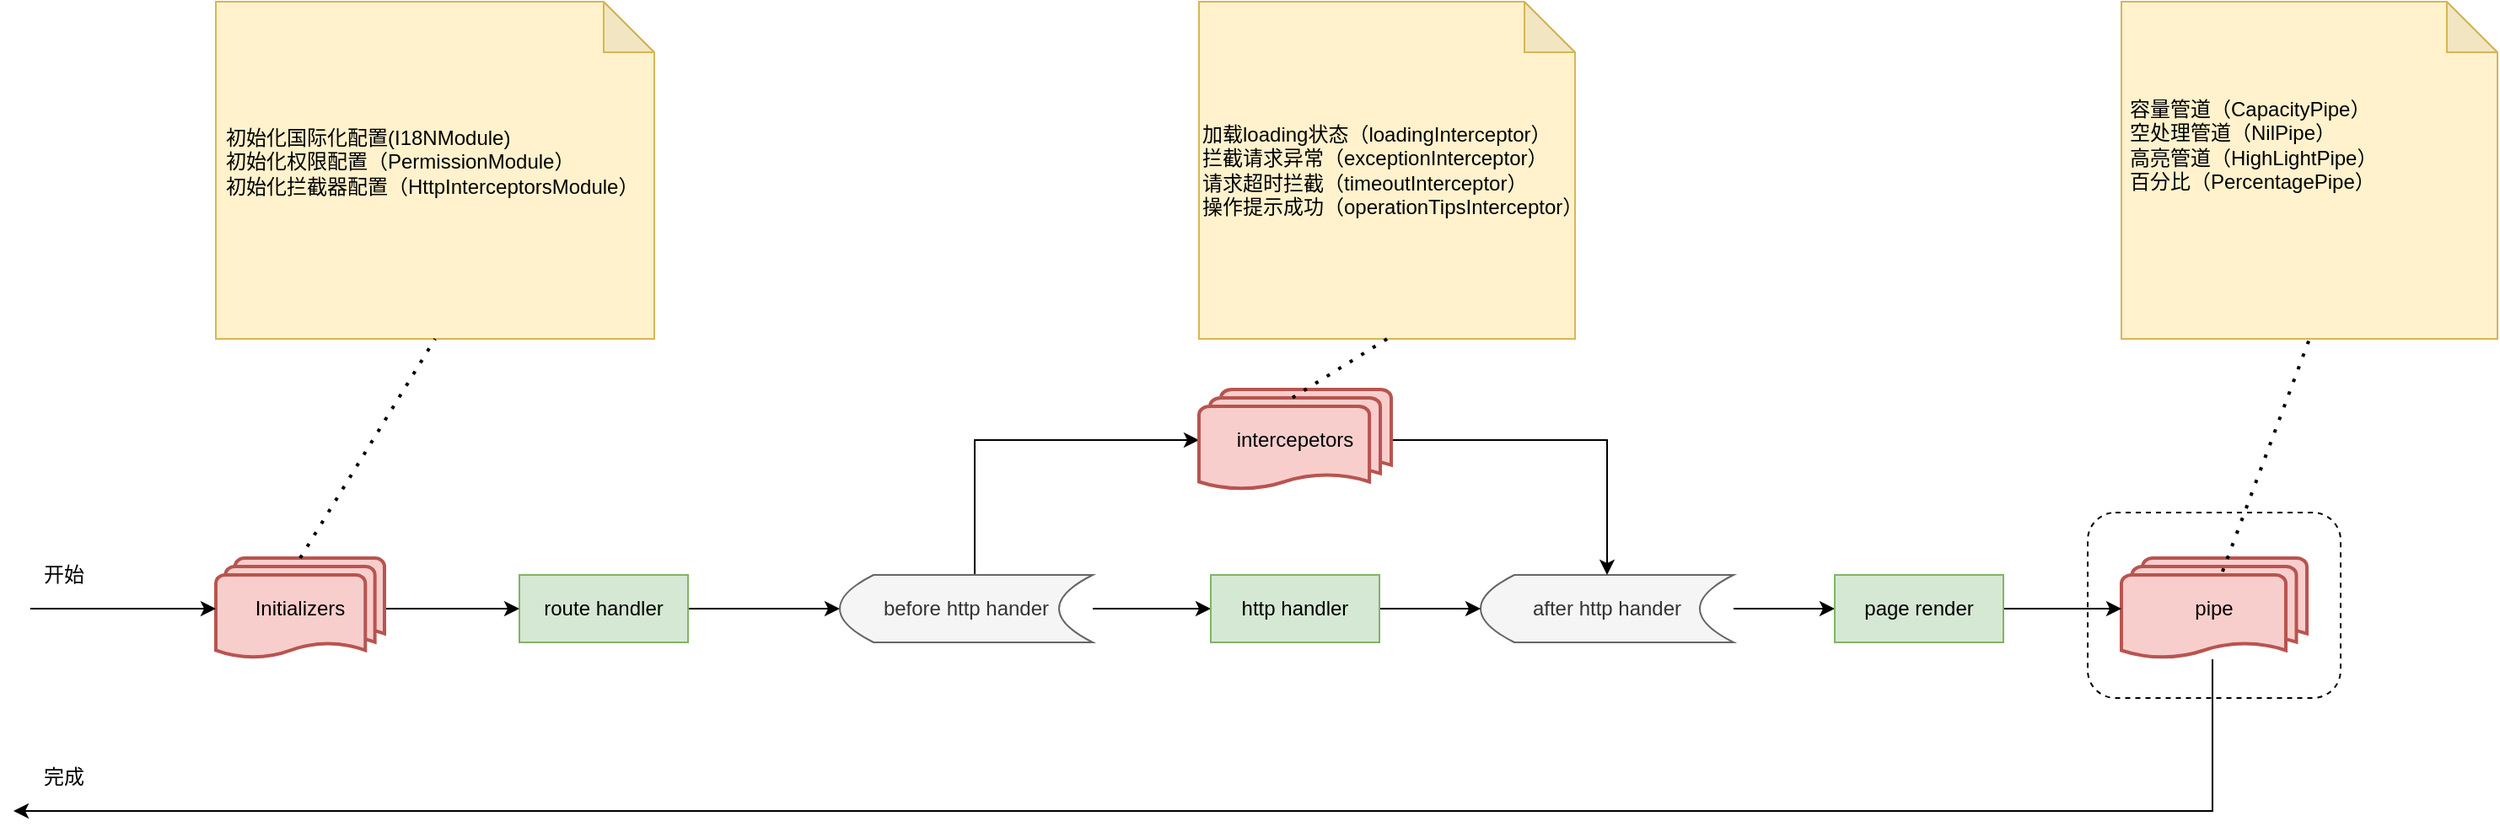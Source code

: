 <mxfile version="14.6.1" type="github">
  <diagram id="T_wgZtGjV1-MeDOwSWs3" name="Page-1">
    <mxGraphModel dx="1382" dy="834" grid="1" gridSize="10" guides="1" tooltips="1" connect="1" arrows="1" fold="1" page="1" pageScale="1" pageWidth="3300" pageHeight="4681" math="0" shadow="0">
      <root>
        <mxCell id="0" />
        <mxCell id="1" parent="0" />
        <mxCell id="9qD8Qi3YVw1oicKCHrEl-37" value="" style="rounded=1;whiteSpace=wrap;html=1;align=left;dashed=1;" vertex="1" parent="1">
          <mxGeometry x="1420" y="463" width="150" height="110" as="geometry" />
        </mxCell>
        <mxCell id="9qD8Qi3YVw1oicKCHrEl-13" style="edgeStyle=orthogonalEdgeStyle;rounded=0;orthogonalLoop=1;jettySize=auto;html=1;" edge="1" parent="1" source="9qD8Qi3YVw1oicKCHrEl-3" target="9qD8Qi3YVw1oicKCHrEl-7">
          <mxGeometry relative="1" as="geometry" />
        </mxCell>
        <mxCell id="9qD8Qi3YVw1oicKCHrEl-3" value="route handler" style="rounded=0;whiteSpace=wrap;html=1;align=center;fillColor=#d5e8d4;strokeColor=#82b366;" vertex="1" parent="1">
          <mxGeometry x="490" y="500" width="100" height="40" as="geometry" />
        </mxCell>
        <mxCell id="9qD8Qi3YVw1oicKCHrEl-12" style="edgeStyle=orthogonalEdgeStyle;rounded=0;orthogonalLoop=1;jettySize=auto;html=1;" edge="1" parent="1" source="9qD8Qi3YVw1oicKCHrEl-4" target="9qD8Qi3YVw1oicKCHrEl-3">
          <mxGeometry relative="1" as="geometry" />
        </mxCell>
        <mxCell id="9qD8Qi3YVw1oicKCHrEl-4" value="&lt;span&gt;Initializers&lt;/span&gt;" style="strokeWidth=2;html=1;shape=mxgraph.flowchart.multi-document;whiteSpace=wrap;align=center;fillColor=#f8cecc;strokeColor=#b85450;" vertex="1" parent="1">
          <mxGeometry x="310" y="490" width="100" height="60" as="geometry" />
        </mxCell>
        <mxCell id="9qD8Qi3YVw1oicKCHrEl-19" style="edgeStyle=orthogonalEdgeStyle;rounded=0;orthogonalLoop=1;jettySize=auto;html=1;" edge="1" parent="1" source="9qD8Qi3YVw1oicKCHrEl-6">
          <mxGeometry relative="1" as="geometry">
            <mxPoint x="190" y="640" as="targetPoint" />
            <Array as="points">
              <mxPoint x="1494" y="640" />
            </Array>
          </mxGeometry>
        </mxCell>
        <mxCell id="9qD8Qi3YVw1oicKCHrEl-6" value="pipe" style="strokeWidth=2;html=1;shape=mxgraph.flowchart.multi-document;whiteSpace=wrap;align=center;fillColor=#f8cecc;strokeColor=#b85450;" vertex="1" parent="1">
          <mxGeometry x="1440" y="490" width="110" height="60" as="geometry" />
        </mxCell>
        <mxCell id="9qD8Qi3YVw1oicKCHrEl-14" style="edgeStyle=orthogonalEdgeStyle;rounded=0;orthogonalLoop=1;jettySize=auto;html=1;entryX=0;entryY=0.5;entryDx=0;entryDy=0;" edge="1" parent="1" source="9qD8Qi3YVw1oicKCHrEl-7" target="9qD8Qi3YVw1oicKCHrEl-10">
          <mxGeometry relative="1" as="geometry" />
        </mxCell>
        <mxCell id="9qD8Qi3YVw1oicKCHrEl-22" style="edgeStyle=orthogonalEdgeStyle;rounded=0;orthogonalLoop=1;jettySize=auto;html=1;entryX=0;entryY=0.5;entryDx=0;entryDy=0;entryPerimeter=0;" edge="1" parent="1" source="9qD8Qi3YVw1oicKCHrEl-7" target="9qD8Qi3YVw1oicKCHrEl-21">
          <mxGeometry relative="1" as="geometry">
            <Array as="points">
              <mxPoint x="760" y="420" />
            </Array>
          </mxGeometry>
        </mxCell>
        <mxCell id="9qD8Qi3YVw1oicKCHrEl-7" value="before http hander" style="shape=dataStorage;whiteSpace=wrap;html=1;fixedSize=1;align=center;fillColor=#f5f5f5;strokeColor=#666666;fontColor=#333333;" vertex="1" parent="1">
          <mxGeometry x="680" y="500" width="150" height="40" as="geometry" />
        </mxCell>
        <mxCell id="9qD8Qi3YVw1oicKCHrEl-16" style="edgeStyle=orthogonalEdgeStyle;rounded=0;orthogonalLoop=1;jettySize=auto;html=1;" edge="1" parent="1" source="9qD8Qi3YVw1oicKCHrEl-9" target="9qD8Qi3YVw1oicKCHrEl-11">
          <mxGeometry relative="1" as="geometry" />
        </mxCell>
        <mxCell id="9qD8Qi3YVw1oicKCHrEl-9" value="after http hander" style="shape=dataStorage;whiteSpace=wrap;html=1;fixedSize=1;align=center;fillColor=#f5f5f5;strokeColor=#666666;fontColor=#333333;" vertex="1" parent="1">
          <mxGeometry x="1060" y="500" width="150" height="40" as="geometry" />
        </mxCell>
        <mxCell id="9qD8Qi3YVw1oicKCHrEl-15" style="edgeStyle=orthogonalEdgeStyle;rounded=0;orthogonalLoop=1;jettySize=auto;html=1;entryX=0;entryY=0.5;entryDx=0;entryDy=0;" edge="1" parent="1" source="9qD8Qi3YVw1oicKCHrEl-10" target="9qD8Qi3YVw1oicKCHrEl-9">
          <mxGeometry relative="1" as="geometry" />
        </mxCell>
        <mxCell id="9qD8Qi3YVw1oicKCHrEl-10" value="http handler" style="rounded=0;whiteSpace=wrap;html=1;align=center;fillColor=#d5e8d4;strokeColor=#82b366;" vertex="1" parent="1">
          <mxGeometry x="900" y="500" width="100" height="40" as="geometry" />
        </mxCell>
        <mxCell id="9qD8Qi3YVw1oicKCHrEl-18" style="edgeStyle=orthogonalEdgeStyle;rounded=0;orthogonalLoop=1;jettySize=auto;html=1;" edge="1" parent="1" source="9qD8Qi3YVw1oicKCHrEl-11" target="9qD8Qi3YVw1oicKCHrEl-6">
          <mxGeometry relative="1" as="geometry" />
        </mxCell>
        <mxCell id="9qD8Qi3YVw1oicKCHrEl-11" value="page render" style="rounded=0;whiteSpace=wrap;html=1;align=center;fillColor=#d5e8d4;strokeColor=#82b366;" vertex="1" parent="1">
          <mxGeometry x="1270" y="500" width="100" height="40" as="geometry" />
        </mxCell>
        <mxCell id="9qD8Qi3YVw1oicKCHrEl-20" value="" style="endArrow=classic;html=1;entryX=0;entryY=0.5;entryDx=0;entryDy=0;entryPerimeter=0;" edge="1" parent="1" target="9qD8Qi3YVw1oicKCHrEl-4">
          <mxGeometry width="50" height="50" relative="1" as="geometry">
            <mxPoint x="200" y="520" as="sourcePoint" />
            <mxPoint x="240" y="530" as="targetPoint" />
          </mxGeometry>
        </mxCell>
        <mxCell id="9qD8Qi3YVw1oicKCHrEl-23" style="edgeStyle=orthogonalEdgeStyle;rounded=0;orthogonalLoop=1;jettySize=auto;html=1;entryX=0.5;entryY=0;entryDx=0;entryDy=0;" edge="1" parent="1" source="9qD8Qi3YVw1oicKCHrEl-21" target="9qD8Qi3YVw1oicKCHrEl-9">
          <mxGeometry relative="1" as="geometry" />
        </mxCell>
        <mxCell id="9qD8Qi3YVw1oicKCHrEl-21" value="&lt;span&gt;intercepetors&lt;/span&gt;" style="strokeWidth=2;html=1;shape=mxgraph.flowchart.multi-document;whiteSpace=wrap;align=center;fillColor=#f8cecc;strokeColor=#b85450;" vertex="1" parent="1">
          <mxGeometry x="893" y="390" width="114" height="60" as="geometry" />
        </mxCell>
        <mxCell id="9qD8Qi3YVw1oicKCHrEl-24" value="" style="shape=note;whiteSpace=wrap;html=1;backgroundOutline=1;darkOpacity=0.05;align=left;fillColor=#fff2cc;strokeColor=#d6b656;" vertex="1" parent="1">
          <mxGeometry x="893" y="160" width="223" height="200" as="geometry" />
        </mxCell>
        <mxCell id="9qD8Qi3YVw1oicKCHrEl-25" value="加载loading状态（loadingInterceptor）&lt;br&gt;拦截请求异常（exceptionInterceptor）&lt;br&gt;请求超时拦截（timeoutInterceptor）&lt;br&gt;操作提示成功（operationTipsInterceptor）" style="text;html=1;strokeColor=none;fillColor=none;align=left;verticalAlign=middle;whiteSpace=wrap;rounded=0;" vertex="1" parent="1">
          <mxGeometry x="893" y="205" width="233" height="110" as="geometry" />
        </mxCell>
        <mxCell id="9qD8Qi3YVw1oicKCHrEl-26" value="" style="shape=note;whiteSpace=wrap;html=1;backgroundOutline=1;darkOpacity=0.05;align=left;fillColor=#fff2cc;strokeColor=#d6b656;" vertex="1" parent="1">
          <mxGeometry x="310" y="160" width="260" height="200" as="geometry" />
        </mxCell>
        <mxCell id="9qD8Qi3YVw1oicKCHrEl-27" value="初始化国际化配置(I18NModule)&lt;br&gt;初始化权限配置（PermissionModule）&lt;br&gt;初始化拦截器配置（HttpInterceptorsModule）" style="text;html=1;strokeColor=none;fillColor=none;align=left;verticalAlign=middle;whiteSpace=wrap;rounded=0;" vertex="1" parent="1">
          <mxGeometry x="313.5" y="200" width="247" height="110" as="geometry" />
        </mxCell>
        <mxCell id="9qD8Qi3YVw1oicKCHrEl-28" value="" style="shape=note;whiteSpace=wrap;html=1;backgroundOutline=1;darkOpacity=0.05;align=left;fillColor=#fff2cc;strokeColor=#d6b656;" vertex="1" parent="1">
          <mxGeometry x="1440" y="160" width="223" height="200" as="geometry" />
        </mxCell>
        <mxCell id="9qD8Qi3YVw1oicKCHrEl-29" value="容量管道（CapacityPipe）&lt;br&gt;空处理管道（NilPipe）&lt;br&gt;高亮管道（HighLightPipe）&lt;br&gt;百分比（PercentagePipe）" style="text;html=1;strokeColor=none;fillColor=none;align=left;verticalAlign=middle;whiteSpace=wrap;rounded=0;" vertex="1" parent="1">
          <mxGeometry x="1443" y="190" width="220" height="110" as="geometry" />
        </mxCell>
        <mxCell id="9qD8Qi3YVw1oicKCHrEl-32" value="" style="endArrow=none;dashed=1;html=1;dashPattern=1 3;strokeWidth=2;exitX=0.5;exitY=0;exitDx=0;exitDy=0;exitPerimeter=0;entryX=0.5;entryY=1;entryDx=0;entryDy=0;entryPerimeter=0;" edge="1" parent="1" source="9qD8Qi3YVw1oicKCHrEl-4" target="9qD8Qi3YVw1oicKCHrEl-26">
          <mxGeometry width="50" height="50" relative="1" as="geometry">
            <mxPoint x="370" y="475" as="sourcePoint" />
            <mxPoint x="430" y="365" as="targetPoint" />
          </mxGeometry>
        </mxCell>
        <mxCell id="9qD8Qi3YVw1oicKCHrEl-33" value="" style="endArrow=none;dashed=1;html=1;dashPattern=1 3;strokeWidth=2;exitX=0.5;exitY=1;exitDx=0;exitDy=0;exitPerimeter=0;entryX=0.456;entryY=0.117;entryDx=0;entryDy=0;entryPerimeter=0;" edge="1" parent="1" source="9qD8Qi3YVw1oicKCHrEl-24" target="9qD8Qi3YVw1oicKCHrEl-21">
          <mxGeometry width="50" height="50" relative="1" as="geometry">
            <mxPoint x="370" y="500" as="sourcePoint" />
            <mxPoint x="450" y="370" as="targetPoint" />
          </mxGeometry>
        </mxCell>
        <mxCell id="9qD8Qi3YVw1oicKCHrEl-34" value="" style="endArrow=none;dashed=1;html=1;dashPattern=1 3;strokeWidth=2;exitX=0.545;exitY=0.133;exitDx=0;exitDy=0;exitPerimeter=0;entryX=0.5;entryY=1;entryDx=0;entryDy=0;entryPerimeter=0;" edge="1" parent="1" source="9qD8Qi3YVw1oicKCHrEl-6" target="9qD8Qi3YVw1oicKCHrEl-28">
          <mxGeometry width="50" height="50" relative="1" as="geometry">
            <mxPoint x="1530" y="480" as="sourcePoint" />
            <mxPoint x="1610" y="350" as="targetPoint" />
          </mxGeometry>
        </mxCell>
        <mxCell id="9qD8Qi3YVw1oicKCHrEl-35" value="开始" style="text;html=1;strokeColor=none;fillColor=none;align=center;verticalAlign=middle;whiteSpace=wrap;rounded=0;" vertex="1" parent="1">
          <mxGeometry x="200" y="490" width="40" height="20" as="geometry" />
        </mxCell>
        <mxCell id="9qD8Qi3YVw1oicKCHrEl-36" value="完成" style="text;html=1;strokeColor=none;fillColor=none;align=center;verticalAlign=middle;whiteSpace=wrap;rounded=0;" vertex="1" parent="1">
          <mxGeometry x="200" y="610" width="40" height="20" as="geometry" />
        </mxCell>
      </root>
    </mxGraphModel>
  </diagram>
</mxfile>
